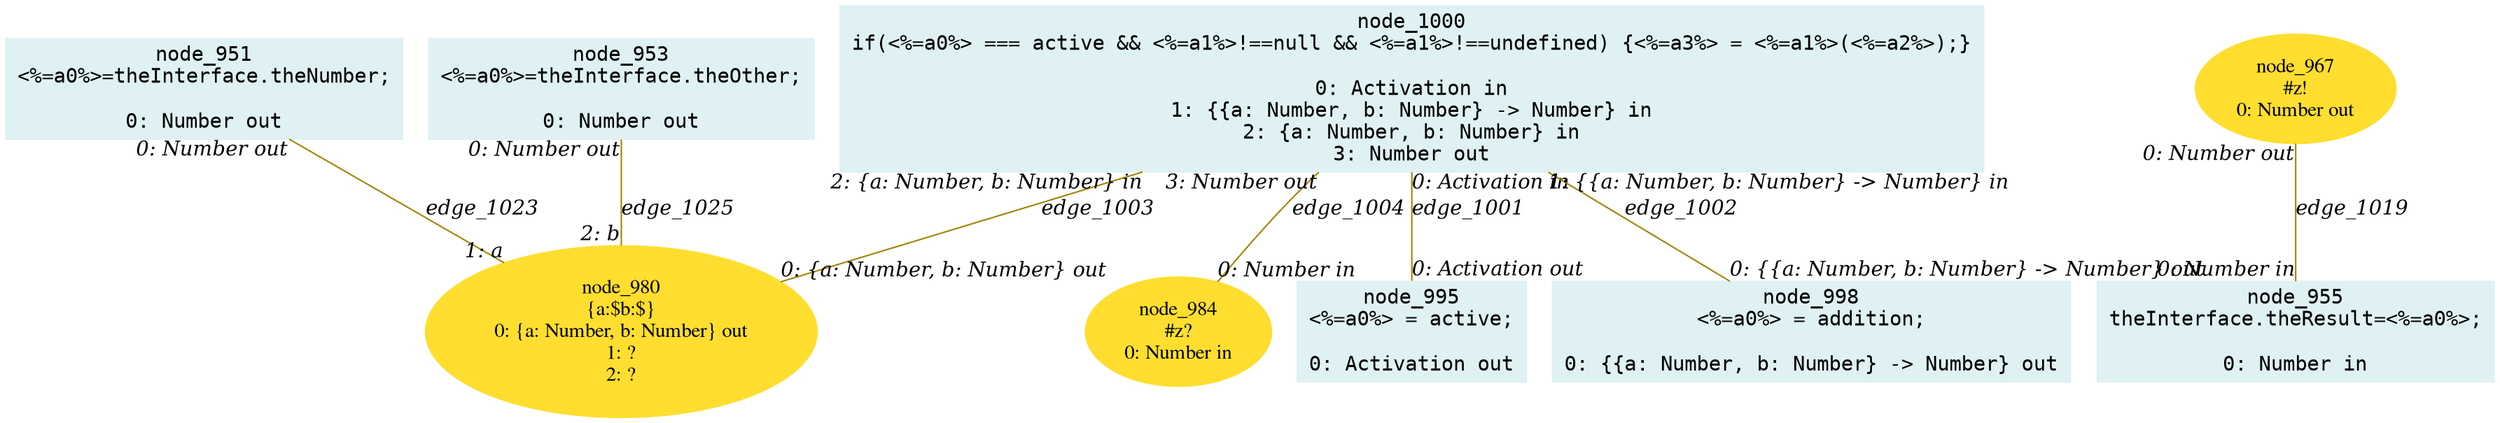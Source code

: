 digraph g{node_951 [shape="box", style="filled", color="#dff1f2", fontname="Courier", label="node_951
<%=a0%>=theInterface.theNumber;

0: Number out" ]
node_953 [shape="box", style="filled", color="#dff1f2", fontname="Courier", label="node_953
<%=a0%>=theInterface.theOther;

0: Number out" ]
node_955 [shape="box", style="filled", color="#dff1f2", fontname="Courier", label="node_955
theInterface.theResult=<%=a0%>;

0: Number in" ]
node_967 [shape="ellipse", style="filled", color="#ffde2f", fontname="Times", label="node_967
#z!
0: Number out" ]
node_980 [shape="ellipse", style="filled", color="#ffde2f", fontname="Times", label="node_980
{a:$b:$}
0: {a: Number, b: Number} out
1: ?
2: ?" ]
node_984 [shape="ellipse", style="filled", color="#ffde2f", fontname="Times", label="node_984
#z?
0: Number in" ]
node_995 [shape="box", style="filled", color="#dff1f2", fontname="Courier", label="node_995
<%=a0%> = active;

0: Activation out" ]
node_998 [shape="box", style="filled", color="#dff1f2", fontname="Courier", label="node_998
<%=a0%> = addition;

0: {{a: Number, b: Number} -> Number} out" ]
node_1000 [shape="box", style="filled", color="#dff1f2", fontname="Courier", label="node_1000
if(<%=a0%> === active && <%=a1%>!==null && <%=a1%>!==undefined) {<%=a3%> = <%=a1%>(<%=a2%>);}

0: Activation in
1: {{a: Number, b: Number} -> Number} in
2: {a: Number, b: Number} in
3: Number out" ]
node_1000 -> node_995 [dir=none, arrowHead=none, fontname="Times-Italic", arrowsize=1, color="#9d8400", label="edge_1001",  headlabel="0: Activation out", taillabel="0: Activation in" ]
node_1000 -> node_998 [dir=none, arrowHead=none, fontname="Times-Italic", arrowsize=1, color="#9d8400", label="edge_1002",  headlabel="0: {{a: Number, b: Number} -> Number} out", taillabel="1: {{a: Number, b: Number} -> Number} in" ]
node_1000 -> node_980 [dir=none, arrowHead=none, fontname="Times-Italic", arrowsize=1, color="#9d8400", label="edge_1003",  headlabel="0: {a: Number, b: Number} out", taillabel="2: {a: Number, b: Number} in" ]
node_1000 -> node_984 [dir=none, arrowHead=none, fontname="Times-Italic", arrowsize=1, color="#9d8400", label="edge_1004",  headlabel="0: Number in", taillabel="3: Number out" ]
node_967 -> node_955 [dir=none, arrowHead=none, fontname="Times-Italic", arrowsize=1, color="#9d8400", label="edge_1019",  headlabel="0: Number in", taillabel="0: Number out" ]
node_951 -> node_980 [dir=none, arrowHead=none, fontname="Times-Italic", arrowsize=1, color="#9d8400", label="edge_1023",  headlabel="1: a", taillabel="0: Number out" ]
node_953 -> node_980 [dir=none, arrowHead=none, fontname="Times-Italic", arrowsize=1, color="#9d8400", label="edge_1025",  headlabel="2: b", taillabel="0: Number out" ]
}